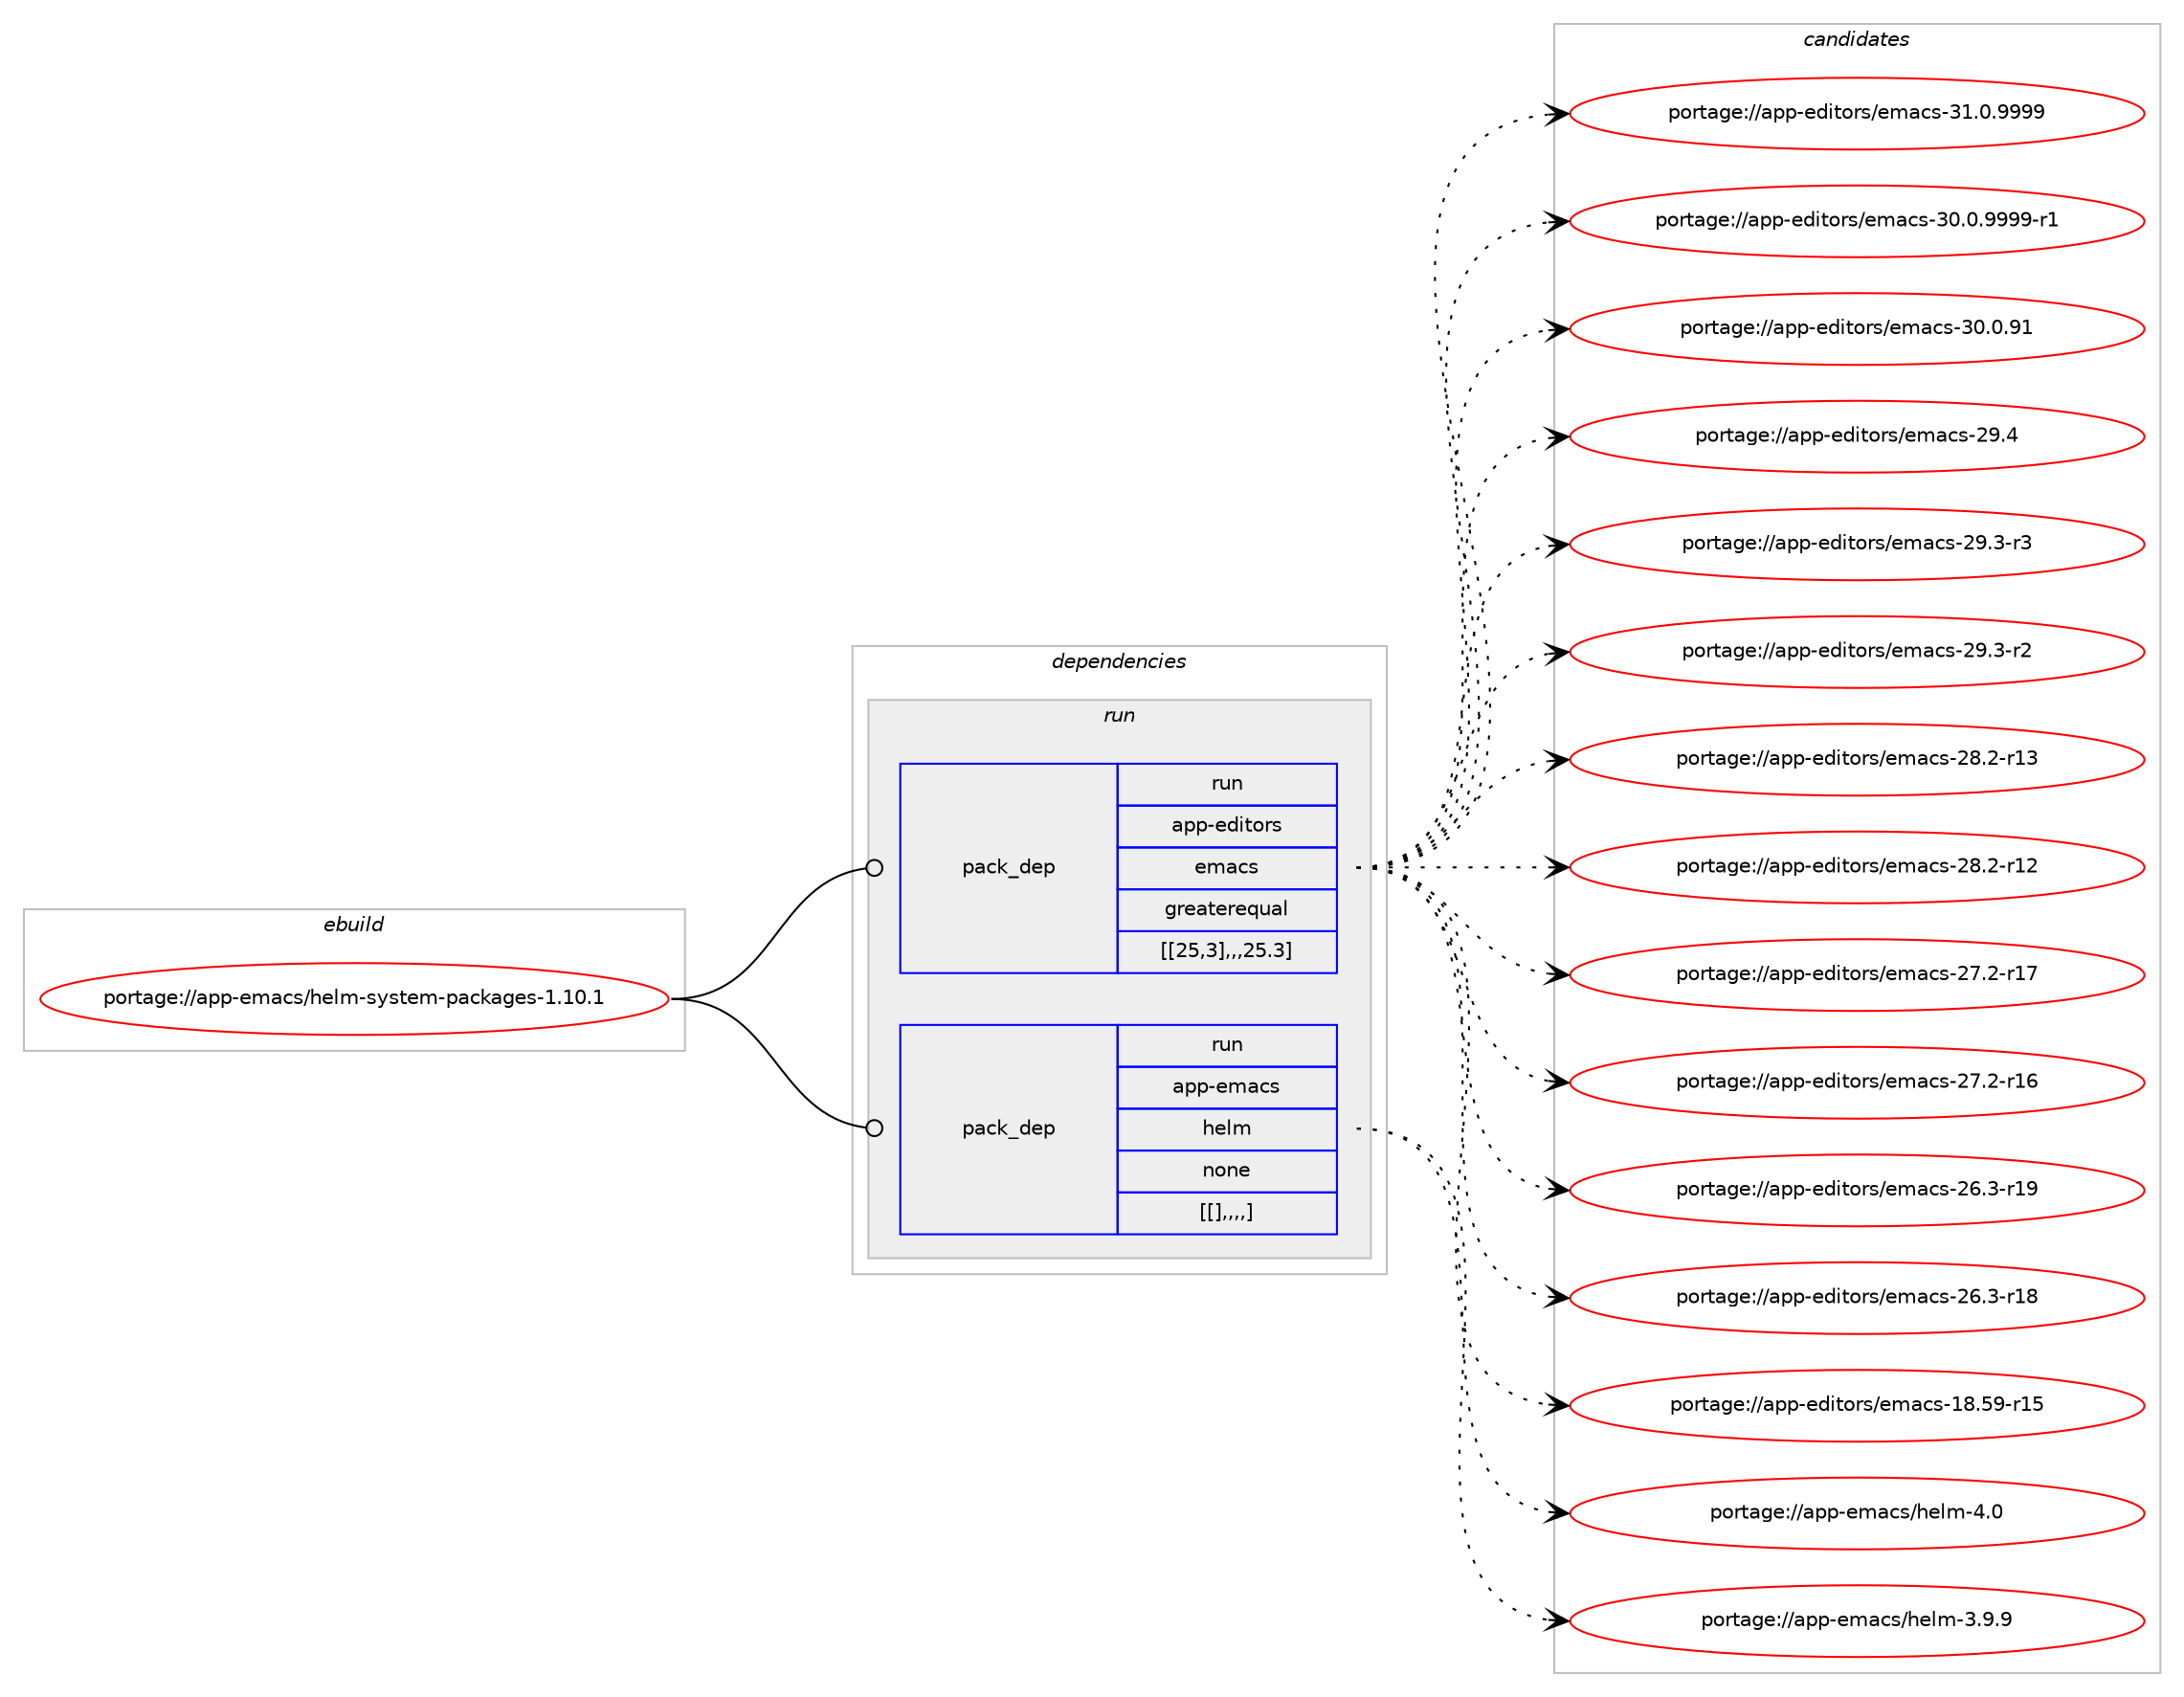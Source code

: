 digraph prolog {

# *************
# Graph options
# *************

newrank=true;
concentrate=true;
compound=true;
graph [rankdir=LR,fontname=Helvetica,fontsize=10,ranksep=1.5];#, ranksep=2.5, nodesep=0.2];
edge  [arrowhead=vee];
node  [fontname=Helvetica,fontsize=10];

# **********
# The ebuild
# **********

subgraph cluster_leftcol {
color=gray;
label=<<i>ebuild</i>>;
id [label="portage://app-emacs/helm-system-packages-1.10.1", color=red, width=4, href="../app-emacs/helm-system-packages-1.10.1.svg"];
}

# ****************
# The dependencies
# ****************

subgraph cluster_midcol {
color=gray;
label=<<i>dependencies</i>>;
subgraph cluster_compile {
fillcolor="#eeeeee";
style=filled;
label=<<i>compile</i>>;
}
subgraph cluster_compileandrun {
fillcolor="#eeeeee";
style=filled;
label=<<i>compile and run</i>>;
}
subgraph cluster_run {
fillcolor="#eeeeee";
style=filled;
label=<<i>run</i>>;
subgraph pack16680 {
dependency23237 [label=<<TABLE BORDER="0" CELLBORDER="1" CELLSPACING="0" CELLPADDING="4" WIDTH="220"><TR><TD ROWSPAN="6" CELLPADDING="30">pack_dep</TD></TR><TR><TD WIDTH="110">run</TD></TR><TR><TD>app-editors</TD></TR><TR><TD>emacs</TD></TR><TR><TD>greaterequal</TD></TR><TR><TD>[[25,3],,,25.3]</TD></TR></TABLE>>, shape=none, color=blue];
}
id:e -> dependency23237:w [weight=20,style="solid",arrowhead="odot"];
subgraph pack16681 {
dependency23238 [label=<<TABLE BORDER="0" CELLBORDER="1" CELLSPACING="0" CELLPADDING="4" WIDTH="220"><TR><TD ROWSPAN="6" CELLPADDING="30">pack_dep</TD></TR><TR><TD WIDTH="110">run</TD></TR><TR><TD>app-emacs</TD></TR><TR><TD>helm</TD></TR><TR><TD>none</TD></TR><TR><TD>[[],,,,]</TD></TR></TABLE>>, shape=none, color=blue];
}
id:e -> dependency23238:w [weight=20,style="solid",arrowhead="odot"];
}
}

# **************
# The candidates
# **************

subgraph cluster_choices {
rank=same;
color=gray;
label=<<i>candidates</i>>;

subgraph choice16680 {
color=black;
nodesep=1;
choice971121124510110010511611111411547101109979911545514946484657575757 [label="portage://app-editors/emacs-31.0.9999", color=red, width=4,href="../app-editors/emacs-31.0.9999.svg"];
choice9711211245101100105116111114115471011099799115455148464846575757574511449 [label="portage://app-editors/emacs-30.0.9999-r1", color=red, width=4,href="../app-editors/emacs-30.0.9999-r1.svg"];
choice97112112451011001051161111141154710110997991154551484648465749 [label="portage://app-editors/emacs-30.0.91", color=red, width=4,href="../app-editors/emacs-30.0.91.svg"];
choice97112112451011001051161111141154710110997991154550574652 [label="portage://app-editors/emacs-29.4", color=red, width=4,href="../app-editors/emacs-29.4.svg"];
choice971121124510110010511611111411547101109979911545505746514511451 [label="portage://app-editors/emacs-29.3-r3", color=red, width=4,href="../app-editors/emacs-29.3-r3.svg"];
choice971121124510110010511611111411547101109979911545505746514511450 [label="portage://app-editors/emacs-29.3-r2", color=red, width=4,href="../app-editors/emacs-29.3-r2.svg"];
choice97112112451011001051161111141154710110997991154550564650451144951 [label="portage://app-editors/emacs-28.2-r13", color=red, width=4,href="../app-editors/emacs-28.2-r13.svg"];
choice97112112451011001051161111141154710110997991154550564650451144950 [label="portage://app-editors/emacs-28.2-r12", color=red, width=4,href="../app-editors/emacs-28.2-r12.svg"];
choice97112112451011001051161111141154710110997991154550554650451144955 [label="portage://app-editors/emacs-27.2-r17", color=red, width=4,href="../app-editors/emacs-27.2-r17.svg"];
choice97112112451011001051161111141154710110997991154550554650451144954 [label="portage://app-editors/emacs-27.2-r16", color=red, width=4,href="../app-editors/emacs-27.2-r16.svg"];
choice97112112451011001051161111141154710110997991154550544651451144957 [label="portage://app-editors/emacs-26.3-r19", color=red, width=4,href="../app-editors/emacs-26.3-r19.svg"];
choice97112112451011001051161111141154710110997991154550544651451144956 [label="portage://app-editors/emacs-26.3-r18", color=red, width=4,href="../app-editors/emacs-26.3-r18.svg"];
choice9711211245101100105116111114115471011099799115454956465357451144953 [label="portage://app-editors/emacs-18.59-r15", color=red, width=4,href="../app-editors/emacs-18.59-r15.svg"];
dependency23237:e -> choice971121124510110010511611111411547101109979911545514946484657575757:w [style=dotted,weight="100"];
dependency23237:e -> choice9711211245101100105116111114115471011099799115455148464846575757574511449:w [style=dotted,weight="100"];
dependency23237:e -> choice97112112451011001051161111141154710110997991154551484648465749:w [style=dotted,weight="100"];
dependency23237:e -> choice97112112451011001051161111141154710110997991154550574652:w [style=dotted,weight="100"];
dependency23237:e -> choice971121124510110010511611111411547101109979911545505746514511451:w [style=dotted,weight="100"];
dependency23237:e -> choice971121124510110010511611111411547101109979911545505746514511450:w [style=dotted,weight="100"];
dependency23237:e -> choice97112112451011001051161111141154710110997991154550564650451144951:w [style=dotted,weight="100"];
dependency23237:e -> choice97112112451011001051161111141154710110997991154550564650451144950:w [style=dotted,weight="100"];
dependency23237:e -> choice97112112451011001051161111141154710110997991154550554650451144955:w [style=dotted,weight="100"];
dependency23237:e -> choice97112112451011001051161111141154710110997991154550554650451144954:w [style=dotted,weight="100"];
dependency23237:e -> choice97112112451011001051161111141154710110997991154550544651451144957:w [style=dotted,weight="100"];
dependency23237:e -> choice97112112451011001051161111141154710110997991154550544651451144956:w [style=dotted,weight="100"];
dependency23237:e -> choice9711211245101100105116111114115471011099799115454956465357451144953:w [style=dotted,weight="100"];
}
subgraph choice16681 {
color=black;
nodesep=1;
choice971121124510110997991154710410110810945524648 [label="portage://app-emacs/helm-4.0", color=red, width=4,href="../app-emacs/helm-4.0.svg"];
choice9711211245101109979911547104101108109455146574657 [label="portage://app-emacs/helm-3.9.9", color=red, width=4,href="../app-emacs/helm-3.9.9.svg"];
dependency23238:e -> choice971121124510110997991154710410110810945524648:w [style=dotted,weight="100"];
dependency23238:e -> choice9711211245101109979911547104101108109455146574657:w [style=dotted,weight="100"];
}
}

}
